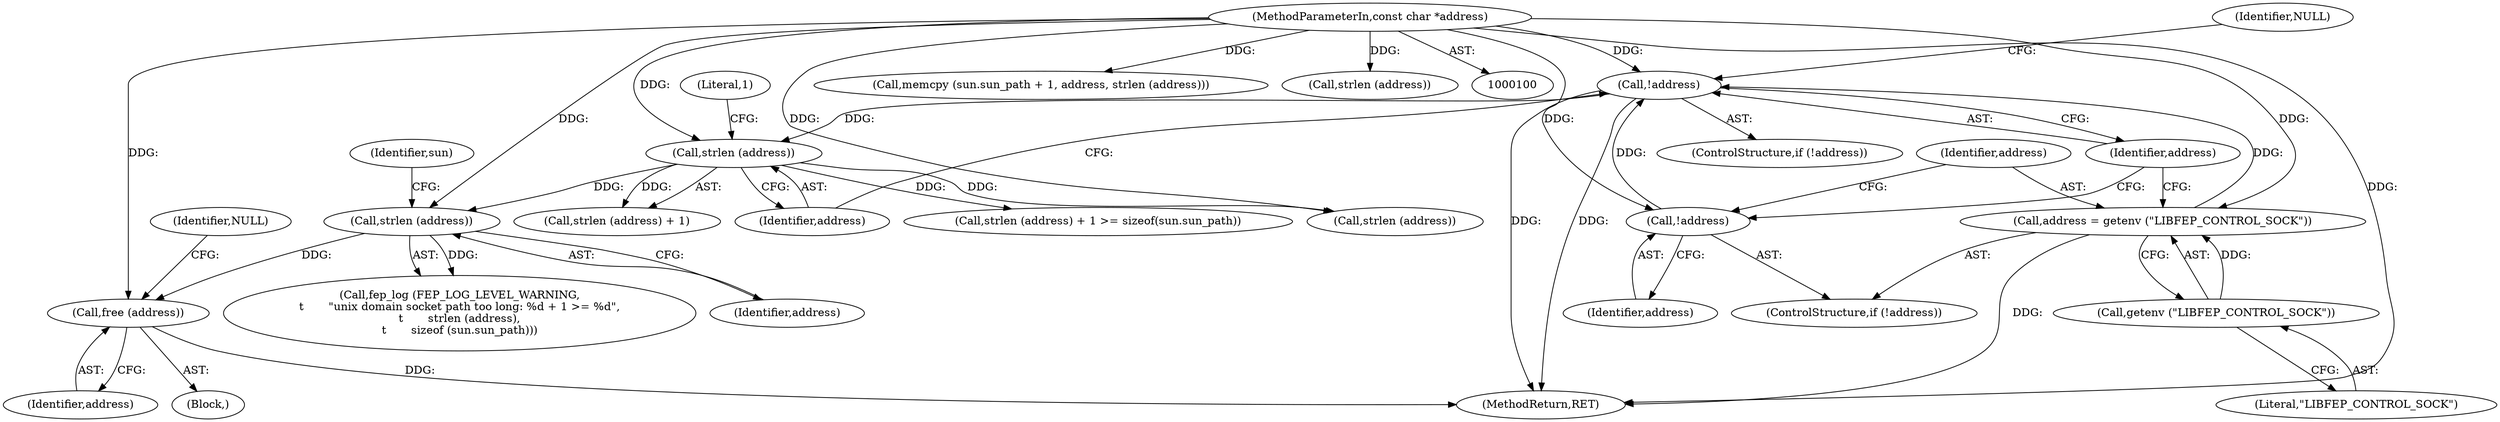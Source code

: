 digraph "0_libfep_293d9d3f_0@API" {
"1000139" [label="(Call,free (address))"];
"1000133" [label="(Call,strlen (address))"];
"1000122" [label="(Call,strlen (address))"];
"1000115" [label="(Call,!address)"];
"1000110" [label="(Call,address = getenv (\"LIBFEP_CONTROL_SOCK\"))"];
"1000112" [label="(Call,getenv (\"LIBFEP_CONTROL_SOCK\"))"];
"1000101" [label="(MethodParameterIn,const char *address)"];
"1000108" [label="(Call,!address)"];
"1000120" [label="(Call,strlen (address) + 1 >= sizeof(sun.sun_path))"];
"1000137" [label="(Identifier,sun)"];
"1000109" [label="(Identifier,address)"];
"1000124" [label="(Literal,1)"];
"1000176" [label="(Call,memcpy (sun.sun_path + 1, address, strlen (address)))"];
"1000121" [label="(Call,strlen (address) + 1)"];
"1000129" [label="(Block,)"];
"1000122" [label="(Call,strlen (address))"];
"1000101" [label="(MethodParameterIn,const char *address)"];
"1000118" [label="(Identifier,NULL)"];
"1000112" [label="(Call,getenv (\"LIBFEP_CONTROL_SOCK\"))"];
"1000139" [label="(Call,free (address))"];
"1000114" [label="(ControlStructure,if (!address))"];
"1000107" [label="(ControlStructure,if (!address))"];
"1000115" [label="(Call,!address)"];
"1000187" [label="(Call,strlen (address))"];
"1000116" [label="(Identifier,address)"];
"1000183" [label="(Call,strlen (address))"];
"1000123" [label="(Identifier,address)"];
"1000133" [label="(Call,strlen (address))"];
"1000111" [label="(Identifier,address)"];
"1000134" [label="(Identifier,address)"];
"1000113" [label="(Literal,\"LIBFEP_CONTROL_SOCK\")"];
"1000140" [label="(Identifier,address)"];
"1000108" [label="(Call,!address)"];
"1000142" [label="(Identifier,NULL)"];
"1000235" [label="(MethodReturn,RET)"];
"1000130" [label="(Call,fep_log (FEP_LOG_LEVEL_WARNING,\n\t       \"unix domain socket path too long: %d + 1 >= %d\",\n\t       strlen (address),\n\t       sizeof (sun.sun_path)))"];
"1000110" [label="(Call,address = getenv (\"LIBFEP_CONTROL_SOCK\"))"];
"1000139" -> "1000129"  [label="AST: "];
"1000139" -> "1000140"  [label="CFG: "];
"1000140" -> "1000139"  [label="AST: "];
"1000142" -> "1000139"  [label="CFG: "];
"1000139" -> "1000235"  [label="DDG: "];
"1000133" -> "1000139"  [label="DDG: "];
"1000101" -> "1000139"  [label="DDG: "];
"1000133" -> "1000130"  [label="AST: "];
"1000133" -> "1000134"  [label="CFG: "];
"1000134" -> "1000133"  [label="AST: "];
"1000137" -> "1000133"  [label="CFG: "];
"1000133" -> "1000130"  [label="DDG: "];
"1000122" -> "1000133"  [label="DDG: "];
"1000101" -> "1000133"  [label="DDG: "];
"1000122" -> "1000121"  [label="AST: "];
"1000122" -> "1000123"  [label="CFG: "];
"1000123" -> "1000122"  [label="AST: "];
"1000124" -> "1000122"  [label="CFG: "];
"1000122" -> "1000120"  [label="DDG: "];
"1000122" -> "1000121"  [label="DDG: "];
"1000115" -> "1000122"  [label="DDG: "];
"1000101" -> "1000122"  [label="DDG: "];
"1000122" -> "1000183"  [label="DDG: "];
"1000115" -> "1000114"  [label="AST: "];
"1000115" -> "1000116"  [label="CFG: "];
"1000116" -> "1000115"  [label="AST: "];
"1000118" -> "1000115"  [label="CFG: "];
"1000123" -> "1000115"  [label="CFG: "];
"1000115" -> "1000235"  [label="DDG: "];
"1000115" -> "1000235"  [label="DDG: "];
"1000110" -> "1000115"  [label="DDG: "];
"1000108" -> "1000115"  [label="DDG: "];
"1000101" -> "1000115"  [label="DDG: "];
"1000110" -> "1000107"  [label="AST: "];
"1000110" -> "1000112"  [label="CFG: "];
"1000111" -> "1000110"  [label="AST: "];
"1000112" -> "1000110"  [label="AST: "];
"1000116" -> "1000110"  [label="CFG: "];
"1000110" -> "1000235"  [label="DDG: "];
"1000112" -> "1000110"  [label="DDG: "];
"1000101" -> "1000110"  [label="DDG: "];
"1000112" -> "1000113"  [label="CFG: "];
"1000113" -> "1000112"  [label="AST: "];
"1000101" -> "1000100"  [label="AST: "];
"1000101" -> "1000235"  [label="DDG: "];
"1000101" -> "1000108"  [label="DDG: "];
"1000101" -> "1000176"  [label="DDG: "];
"1000101" -> "1000183"  [label="DDG: "];
"1000101" -> "1000187"  [label="DDG: "];
"1000108" -> "1000107"  [label="AST: "];
"1000108" -> "1000109"  [label="CFG: "];
"1000109" -> "1000108"  [label="AST: "];
"1000111" -> "1000108"  [label="CFG: "];
"1000116" -> "1000108"  [label="CFG: "];
}
